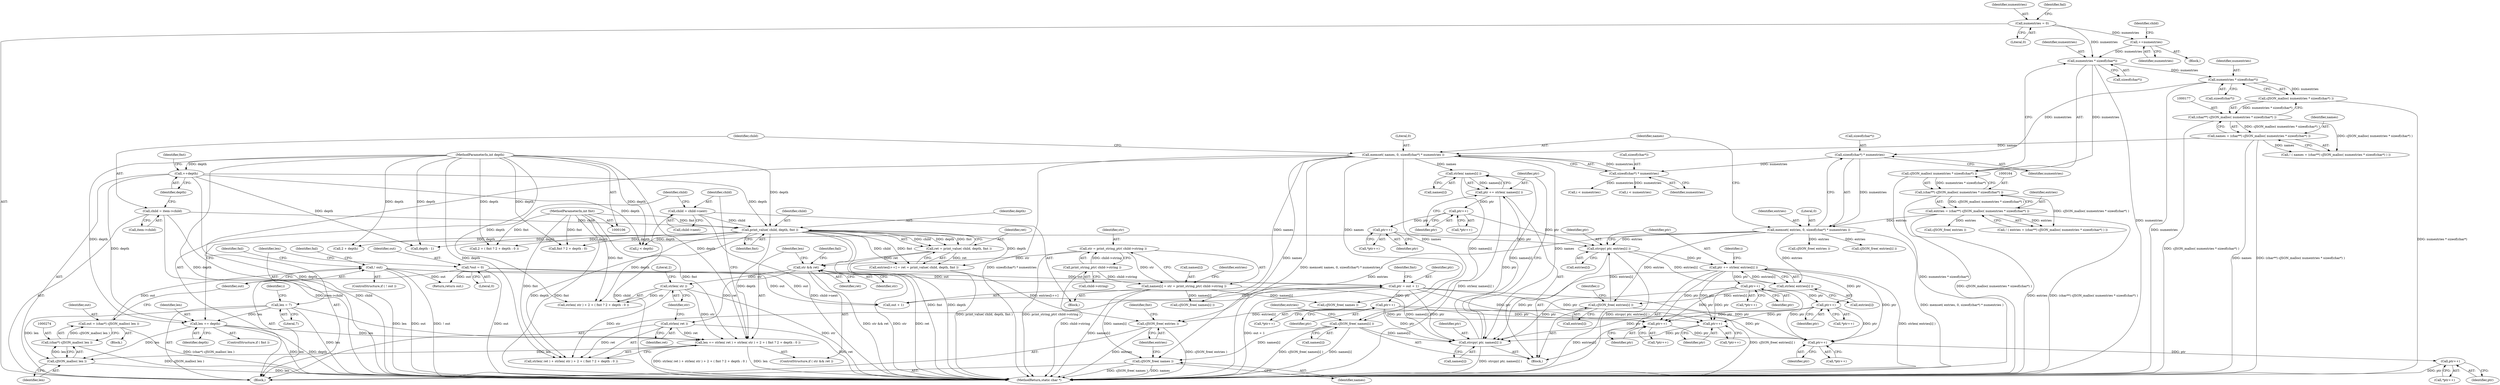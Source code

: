 digraph "1_iperf_91f2fa59e8ed80dfbf400add0164ee0e508e412a_42@API" {
"1000371" [label="(Call,strlen( names[i] ))"];
"1000364" [label="(Call,strcpy( ptr, names[i] ))"];
"1000406" [label="(Call,ptr++)"];
"1000392" [label="(Call,ptr += strlen( entries[i] ))"];
"1000394" [label="(Call,strlen( entries[i] ))"];
"1000387" [label="(Call,strcpy( ptr, entries[i] ))"];
"1000377" [label="(Call,ptr++)"];
"1000369" [label="(Call,ptr += strlen( names[i] ))"];
"1000371" [label="(Call,strlen( names[i] ))"];
"1000195" [label="(Call,memset( names, 0, sizeof(char*) * numentries ))"];
"1000174" [label="(Call,names = (char**) cJSON_malloc( numentries * sizeof(char*) ))"];
"1000176" [label="(Call,(char**) cJSON_malloc( numentries * sizeof(char*) ))"];
"1000178" [label="(Call,cJSON_malloc( numentries * sizeof(char*) ))"];
"1000179" [label="(Call,numentries * sizeof(char*))"];
"1000166" [label="(Call,numentries * sizeof(char*))"];
"1000152" [label="(Call,++numentries)"];
"1000142" [label="(Call,numentries = 0)"];
"1000198" [label="(Call,sizeof(char*) * numentries)"];
"1000191" [label="(Call,sizeof(char*) * numentries)"];
"1000384" [label="(Call,ptr++)"];
"1000188" [label="(Call,memset( entries, 0, sizeof(char*) * numentries ))"];
"1000161" [label="(Call,entries = (char**) cJSON_malloc( numentries * sizeof(char*) ))"];
"1000163" [label="(Call,(char**) cJSON_malloc( numentries * sizeof(char*) ))"];
"1000165" [label="(Call,cJSON_malloc( numentries * sizeof(char*) ))"];
"1000424" [label="(Call,cJSON_free( entries[i] ))"];
"1000361" [label="(Call,ptr++)"];
"1000322" [label="(Call,ptr = out + 1)"];
"1000120" [label="(Call,*out = 0)"];
"1000278" [label="(Call,! out)"];
"1000271" [label="(Call,out = (char*) cJSON_malloc( len ))"];
"1000273" [label="(Call,(char*) cJSON_malloc( len ))"];
"1000275" [label="(Call,cJSON_malloc( len ))"];
"1000211" [label="(Call,len += depth)"];
"1000207" [label="(Call,++depth)"];
"1000108" [label="(MethodParameterIn,int depth)"];
"1000127" [label="(Call,len = 7)"];
"1000242" [label="(Call,len += strlen( ret ) + strlen( str ) + 2 + ( fmt ? 2 + depth : 0 ))"];
"1000245" [label="(Call,strlen( ret ))"];
"1000239" [label="(Call,str && ret)"];
"1000221" [label="(Call,str = print_string_ptr( child->string ))"];
"1000223" [label="(Call,print_string_ptr( child->string ))"];
"1000232" [label="(Call,ret = print_value( child, depth, fmt ))"];
"1000234" [label="(Call,print_value( child, depth, fmt ))"];
"1000202" [label="(Call,child = item->child)"];
"1000262" [label="(Call,child = child->next)"];
"1000109" [label="(MethodParameterIn,int fmt)"];
"1000248" [label="(Call,strlen( str ))"];
"1000331" [label="(Call,ptr++)"];
"1000413" [label="(Call,ptr++)"];
"1000217" [label="(Call,names[i] = str = print_string_ptr( child->string ))"];
"1000420" [label="(Call,cJSON_free( names[i] ))"];
"1000428" [label="(Call,cJSON_free( names ))"];
"1000447" [label="(Call,ptr++)"];
"1000452" [label="(Call,ptr++)"];
"1000457" [label="(Call,ptr++)"];
"1000430" [label="(Call,cJSON_free( entries ))"];
"1000242" [label="(Call,len += strlen( ret ) + strlen( str ) + 2 + ( fmt ? 2 + depth : 0 ))"];
"1000385" [label="(Identifier,ptr)"];
"1000243" [label="(Identifier,len)"];
"1000128" [label="(Identifier,len)"];
"1000462" [label="(MethodReturn,static char *)"];
"1000151" [label="(Block,)"];
"1000314" [label="(Call,cJSON_free( entries ))"];
"1000362" [label="(Identifier,ptr)"];
"1000273" [label="(Call,(char*) cJSON_malloc( len ))"];
"1000232" [label="(Call,ret = print_value( child, depth, fmt ))"];
"1000212" [label="(Identifier,len)"];
"1000270" [label="(Block,)"];
"1000277" [label="(ControlStructure,if ( ! out ))"];
"1000213" [label="(Identifier,depth)"];
"1000181" [label="(Call,sizeof(char*))"];
"1000210" [label="(Identifier,fmt)"];
"1000290" [label="(Call,i < numentries)"];
"1000271" [label="(Call,out = (char*) cJSON_malloc( len ))"];
"1000346" [label="(Identifier,i)"];
"1000460" [label="(Return,return out;)"];
"1000211" [label="(Call,len += depth)"];
"1000217" [label="(Call,names[i] = str = print_string_ptr( child->string ))"];
"1000178" [label="(Call,cJSON_malloc( numentries * sizeof(char*) ))"];
"1000240" [label="(Identifier,str)"];
"1000162" [label="(Identifier,entries)"];
"1000275" [label="(Call,cJSON_malloc( len ))"];
"1000233" [label="(Identifier,ret)"];
"1000241" [label="(Identifier,ret)"];
"1000426" [label="(Identifier,entries)"];
"1000195" [label="(Call,memset( names, 0, sizeof(char*) * numentries ))"];
"1000179" [label="(Call,numentries * sizeof(char*))"];
"1000176" [label="(Call,(char**) cJSON_malloc( numentries * sizeof(char*) ))"];
"1000132" [label="(Identifier,i)"];
"1000447" [label="(Call,ptr++)"];
"1000209" [label="(ControlStructure,if ( fmt ))"];
"1000234" [label="(Call,print_value( child, depth, fmt ))"];
"1000431" [label="(Identifier,entries)"];
"1000395" [label="(Call,entries[i])"];
"1000328" [label="(Identifier,fmt)"];
"1000236" [label="(Identifier,depth)"];
"1000456" [label="(Call,*ptr++)"];
"1000227" [label="(Call,entries[i++] = ret = print_value( child, depth, fmt ))"];
"1000144" [label="(Literal,0)"];
"1000247" [label="(Call,strlen( str ) + 2 + ( fmt ? 2 + depth : 0 ))"];
"1000446" [label="(Call,*ptr++)"];
"1000143" [label="(Identifier,numentries)"];
"1000331" [label="(Call,ptr++)"];
"1000371" [label="(Call,strlen( names[i] ))"];
"1000167" [label="(Identifier,numentries)"];
"1000215" [label="(Identifier,child)"];
"1000252" [label="(Call,fmt ? 2 + depth : 0)"];
"1000248" [label="(Call,strlen( str ))"];
"1000109" [label="(MethodParameterIn,int fmt)"];
"1000458" [label="(Identifier,ptr)"];
"1000414" [label="(Identifier,ptr)"];
"1000323" [label="(Identifier,ptr)"];
"1000189" [label="(Identifier,entries)"];
"1000251" [label="(Literal,2)"];
"1000453" [label="(Identifier,ptr)"];
"1000120" [label="(Call,*out = 0)"];
"1000161" [label="(Call,entries = (char**) cJSON_malloc( numentries * sizeof(char*) ))"];
"1000406" [label="(Call,ptr++)"];
"1000142" [label="(Call,numentries = 0)"];
"1000457" [label="(Call,ptr++)"];
"1000160" [label="(Call,! ( entries = (char**) cJSON_malloc( numentries * sizeof(char*) ) ))"];
"1000308" [label="(Call,cJSON_free( entries[i] ))"];
"1000216" [label="(Block,)"];
"1000264" [label="(Call,child->next)"];
"1000452" [label="(Call,ptr++)"];
"1000245" [label="(Call,strlen( ret ))"];
"1000433" [label="(Identifier,fmt)"];
"1000168" [label="(Call,sizeof(char*))"];
"1000451" [label="(Call,*ptr++)"];
"1000407" [label="(Identifier,ptr)"];
"1000428" [label="(Call,cJSON_free( names ))"];
"1000400" [label="(Identifier,i)"];
"1000244" [label="(Call,strlen( ret ) + strlen( str ) + 2 + ( fmt ? 2 + depth : 0 ))"];
"1000383" [label="(Call,*ptr++)"];
"1000272" [label="(Identifier,out)"];
"1000365" [label="(Identifier,ptr)"];
"1000263" [label="(Identifier,child)"];
"1000192" [label="(Call,sizeof(char*))"];
"1000260" [label="(Identifier,fail)"];
"1000361" [label="(Call,ptr++)"];
"1000405" [label="(Call,*ptr++)"];
"1000378" [label="(Identifier,ptr)"];
"1000425" [label="(Call,entries[i])"];
"1000279" [label="(Identifier,out)"];
"1000387" [label="(Call,strcpy( ptr, entries[i] ))"];
"1000175" [label="(Identifier,names)"];
"1000370" [label="(Identifier,ptr)"];
"1000250" [label="(Call,2 + ( fmt ? 2 + depth : 0 ))"];
"1000224" [label="(Call,child->string)"];
"1000330" [label="(Call,*ptr++)"];
"1000122" [label="(Literal,0)"];
"1000281" [label="(Identifier,fail)"];
"1000360" [label="(Call,*ptr++)"];
"1000372" [label="(Call,names[i])"];
"1000249" [label="(Identifier,str)"];
"1000222" [label="(Identifier,str)"];
"1000448" [label="(Identifier,ptr)"];
"1000155" [label="(Identifier,child)"];
"1000204" [label="(Call,item->child)"];
"1000110" [label="(Block,)"];
"1000190" [label="(Literal,0)"];
"1000147" [label="(Identifier,fail)"];
"1000108" [label="(MethodParameterIn,int depth)"];
"1000354" [label="(Call,j < depth)"];
"1000393" [label="(Identifier,ptr)"];
"1000376" [label="(Call,*ptr++)"];
"1000300" [label="(Call,cJSON_free( names[i] ))"];
"1000153" [label="(Identifier,numentries)"];
"1000127" [label="(Call,len = 7)"];
"1000421" [label="(Call,names[i])"];
"1000347" [label="(Block,)"];
"1000174" [label="(Call,names = (char**) cJSON_malloc( numentries * sizeof(char*) ))"];
"1000420" [label="(Call,cJSON_free( names[i] ))"];
"1000152" [label="(Call,++numentries)"];
"1000276" [label="(Identifier,len)"];
"1000394" [label="(Call,strlen( entries[i] ))"];
"1000208" [label="(Identifier,depth)"];
"1000262" [label="(Call,child = child->next)"];
"1000389" [label="(Call,entries[i])"];
"1000121" [label="(Identifier,out)"];
"1000384" [label="(Call,ptr++)"];
"1000342" [label="(Call,i < numentries)"];
"1000392" [label="(Call,ptr += strlen( entries[i] ))"];
"1000324" [label="(Call,out + 1)"];
"1000369" [label="(Call,ptr += strlen( names[i] ))"];
"1000364" [label="(Call,strcpy( ptr, names[i] ))"];
"1000254" [label="(Call,2 + depth)"];
"1000278" [label="(Call,! out)"];
"1000197" [label="(Literal,0)"];
"1000166" [label="(Call,numentries * sizeof(char*))"];
"1000388" [label="(Identifier,ptr)"];
"1000188" [label="(Call,memset( entries, 0, sizeof(char*) * numentries ))"];
"1000198" [label="(Call,sizeof(char*) * numentries)"];
"1000413" [label="(Call,ptr++)"];
"1000196" [label="(Identifier,names)"];
"1000221" [label="(Call,str = print_string_ptr( child->string ))"];
"1000246" [label="(Identifier,ret)"];
"1000191" [label="(Call,sizeof(char*) * numentries)"];
"1000424" [label="(Call,cJSON_free( entries[i] ))"];
"1000223" [label="(Call,print_string_ptr( child->string ))"];
"1000194" [label="(Identifier,numentries)"];
"1000332" [label="(Identifier,ptr)"];
"1000180" [label="(Identifier,numentries)"];
"1000284" [label="(Identifier,fail)"];
"1000165" [label="(Call,cJSON_malloc( numentries * sizeof(char*) ))"];
"1000184" [label="(Call,cJSON_free( entries ))"];
"1000203" [label="(Identifier,child)"];
"1000312" [label="(Call,cJSON_free( names ))"];
"1000129" [label="(Literal,7)"];
"1000237" [label="(Identifier,fmt)"];
"1000229" [label="(Identifier,entries)"];
"1000207" [label="(Call,++depth)"];
"1000377" [label="(Call,ptr++)"];
"1000429" [label="(Identifier,names)"];
"1000322" [label="(Call,ptr = out + 1)"];
"1000163" [label="(Call,(char**) cJSON_malloc( numentries * sizeof(char*) ))"];
"1000235" [label="(Identifier,child)"];
"1000202" [label="(Call,child = item->child)"];
"1000238" [label="(ControlStructure,if ( str && ret ))"];
"1000201" [label="(Identifier,numentries)"];
"1000430" [label="(Call,cJSON_free( entries ))"];
"1000412" [label="(Call,*ptr++)"];
"1000440" [label="(Call,depth - 1)"];
"1000173" [label="(Call,! ( names = (char**) cJSON_malloc( numentries * sizeof(char*) ) ))"];
"1000218" [label="(Call,names[i])"];
"1000199" [label="(Call,sizeof(char*))"];
"1000239" [label="(Call,str && ret)"];
"1000366" [label="(Call,names[i])"];
"1000371" -> "1000369"  [label="AST: "];
"1000371" -> "1000372"  [label="CFG: "];
"1000372" -> "1000371"  [label="AST: "];
"1000369" -> "1000371"  [label="CFG: "];
"1000371" -> "1000369"  [label="DDG: names[i]"];
"1000364" -> "1000371"  [label="DDG: names[i]"];
"1000195" -> "1000371"  [label="DDG: names"];
"1000371" -> "1000420"  [label="DDG: names[i]"];
"1000364" -> "1000347"  [label="AST: "];
"1000364" -> "1000366"  [label="CFG: "];
"1000365" -> "1000364"  [label="AST: "];
"1000366" -> "1000364"  [label="AST: "];
"1000370" -> "1000364"  [label="CFG: "];
"1000364" -> "1000462"  [label="DDG: strcpy( ptr, names[i] )"];
"1000406" -> "1000364"  [label="DDG: ptr"];
"1000361" -> "1000364"  [label="DDG: ptr"];
"1000322" -> "1000364"  [label="DDG: ptr"];
"1000331" -> "1000364"  [label="DDG: ptr"];
"1000413" -> "1000364"  [label="DDG: ptr"];
"1000392" -> "1000364"  [label="DDG: ptr"];
"1000217" -> "1000364"  [label="DDG: names[i]"];
"1000420" -> "1000364"  [label="DDG: names[i]"];
"1000195" -> "1000364"  [label="DDG: names"];
"1000364" -> "1000369"  [label="DDG: ptr"];
"1000406" -> "1000405"  [label="AST: "];
"1000406" -> "1000407"  [label="CFG: "];
"1000407" -> "1000406"  [label="AST: "];
"1000405" -> "1000406"  [label="CFG: "];
"1000406" -> "1000361"  [label="DDG: ptr"];
"1000392" -> "1000406"  [label="DDG: ptr"];
"1000406" -> "1000413"  [label="DDG: ptr"];
"1000406" -> "1000447"  [label="DDG: ptr"];
"1000406" -> "1000452"  [label="DDG: ptr"];
"1000392" -> "1000347"  [label="AST: "];
"1000392" -> "1000394"  [label="CFG: "];
"1000393" -> "1000392"  [label="AST: "];
"1000394" -> "1000392"  [label="AST: "];
"1000400" -> "1000392"  [label="CFG: "];
"1000392" -> "1000462"  [label="DDG: strlen( entries[i] )"];
"1000392" -> "1000361"  [label="DDG: ptr"];
"1000394" -> "1000392"  [label="DDG: entries[i]"];
"1000387" -> "1000392"  [label="DDG: ptr"];
"1000392" -> "1000413"  [label="DDG: ptr"];
"1000392" -> "1000447"  [label="DDG: ptr"];
"1000392" -> "1000452"  [label="DDG: ptr"];
"1000394" -> "1000395"  [label="CFG: "];
"1000395" -> "1000394"  [label="AST: "];
"1000387" -> "1000394"  [label="DDG: entries[i]"];
"1000188" -> "1000394"  [label="DDG: entries"];
"1000394" -> "1000424"  [label="DDG: entries[i]"];
"1000387" -> "1000347"  [label="AST: "];
"1000387" -> "1000389"  [label="CFG: "];
"1000388" -> "1000387"  [label="AST: "];
"1000389" -> "1000387"  [label="AST: "];
"1000393" -> "1000387"  [label="CFG: "];
"1000387" -> "1000462"  [label="DDG: strcpy( ptr, entries[i] )"];
"1000377" -> "1000387"  [label="DDG: ptr"];
"1000384" -> "1000387"  [label="DDG: ptr"];
"1000188" -> "1000387"  [label="DDG: entries"];
"1000424" -> "1000387"  [label="DDG: entries[i]"];
"1000377" -> "1000376"  [label="AST: "];
"1000377" -> "1000378"  [label="CFG: "];
"1000378" -> "1000377"  [label="AST: "];
"1000376" -> "1000377"  [label="CFG: "];
"1000369" -> "1000377"  [label="DDG: ptr"];
"1000377" -> "1000384"  [label="DDG: ptr"];
"1000369" -> "1000347"  [label="AST: "];
"1000370" -> "1000369"  [label="AST: "];
"1000378" -> "1000369"  [label="CFG: "];
"1000369" -> "1000462"  [label="DDG: strlen( names[i] )"];
"1000195" -> "1000110"  [label="AST: "];
"1000195" -> "1000198"  [label="CFG: "];
"1000196" -> "1000195"  [label="AST: "];
"1000197" -> "1000195"  [label="AST: "];
"1000198" -> "1000195"  [label="AST: "];
"1000203" -> "1000195"  [label="CFG: "];
"1000195" -> "1000462"  [label="DDG: memset( names, 0, sizeof(char*) * numentries )"];
"1000195" -> "1000462"  [label="DDG: sizeof(char*) * numentries"];
"1000174" -> "1000195"  [label="DDG: names"];
"1000198" -> "1000195"  [label="DDG: numentries"];
"1000195" -> "1000300"  [label="DDG: names"];
"1000195" -> "1000312"  [label="DDG: names"];
"1000195" -> "1000420"  [label="DDG: names"];
"1000195" -> "1000428"  [label="DDG: names"];
"1000174" -> "1000173"  [label="AST: "];
"1000174" -> "1000176"  [label="CFG: "];
"1000175" -> "1000174"  [label="AST: "];
"1000176" -> "1000174"  [label="AST: "];
"1000173" -> "1000174"  [label="CFG: "];
"1000174" -> "1000462"  [label="DDG: (char**) cJSON_malloc( numentries * sizeof(char*) )"];
"1000174" -> "1000462"  [label="DDG: names"];
"1000174" -> "1000173"  [label="DDG: names"];
"1000176" -> "1000174"  [label="DDG: cJSON_malloc( numentries * sizeof(char*) )"];
"1000176" -> "1000178"  [label="CFG: "];
"1000177" -> "1000176"  [label="AST: "];
"1000178" -> "1000176"  [label="AST: "];
"1000176" -> "1000462"  [label="DDG: cJSON_malloc( numentries * sizeof(char*) )"];
"1000176" -> "1000173"  [label="DDG: cJSON_malloc( numentries * sizeof(char*) )"];
"1000178" -> "1000176"  [label="DDG: numentries * sizeof(char*)"];
"1000178" -> "1000179"  [label="CFG: "];
"1000179" -> "1000178"  [label="AST: "];
"1000178" -> "1000462"  [label="DDG: numentries * sizeof(char*)"];
"1000179" -> "1000178"  [label="DDG: numentries"];
"1000179" -> "1000181"  [label="CFG: "];
"1000180" -> "1000179"  [label="AST: "];
"1000181" -> "1000179"  [label="AST: "];
"1000179" -> "1000462"  [label="DDG: numentries"];
"1000166" -> "1000179"  [label="DDG: numentries"];
"1000179" -> "1000191"  [label="DDG: numentries"];
"1000166" -> "1000165"  [label="AST: "];
"1000166" -> "1000168"  [label="CFG: "];
"1000167" -> "1000166"  [label="AST: "];
"1000168" -> "1000166"  [label="AST: "];
"1000165" -> "1000166"  [label="CFG: "];
"1000166" -> "1000462"  [label="DDG: numentries"];
"1000166" -> "1000165"  [label="DDG: numentries"];
"1000152" -> "1000166"  [label="DDG: numentries"];
"1000142" -> "1000166"  [label="DDG: numentries"];
"1000152" -> "1000151"  [label="AST: "];
"1000152" -> "1000153"  [label="CFG: "];
"1000153" -> "1000152"  [label="AST: "];
"1000155" -> "1000152"  [label="CFG: "];
"1000142" -> "1000152"  [label="DDG: numentries"];
"1000142" -> "1000110"  [label="AST: "];
"1000142" -> "1000144"  [label="CFG: "];
"1000143" -> "1000142"  [label="AST: "];
"1000144" -> "1000142"  [label="AST: "];
"1000147" -> "1000142"  [label="CFG: "];
"1000198" -> "1000201"  [label="CFG: "];
"1000199" -> "1000198"  [label="AST: "];
"1000201" -> "1000198"  [label="AST: "];
"1000191" -> "1000198"  [label="DDG: numentries"];
"1000198" -> "1000290"  [label="DDG: numentries"];
"1000198" -> "1000342"  [label="DDG: numentries"];
"1000191" -> "1000188"  [label="AST: "];
"1000191" -> "1000194"  [label="CFG: "];
"1000192" -> "1000191"  [label="AST: "];
"1000194" -> "1000191"  [label="AST: "];
"1000188" -> "1000191"  [label="CFG: "];
"1000191" -> "1000188"  [label="DDG: numentries"];
"1000384" -> "1000383"  [label="AST: "];
"1000384" -> "1000385"  [label="CFG: "];
"1000385" -> "1000384"  [label="AST: "];
"1000383" -> "1000384"  [label="CFG: "];
"1000188" -> "1000110"  [label="AST: "];
"1000189" -> "1000188"  [label="AST: "];
"1000190" -> "1000188"  [label="AST: "];
"1000196" -> "1000188"  [label="CFG: "];
"1000188" -> "1000462"  [label="DDG: memset( entries, 0, sizeof(char*) * numentries )"];
"1000161" -> "1000188"  [label="DDG: entries"];
"1000188" -> "1000308"  [label="DDG: entries"];
"1000188" -> "1000314"  [label="DDG: entries"];
"1000188" -> "1000424"  [label="DDG: entries"];
"1000188" -> "1000430"  [label="DDG: entries"];
"1000161" -> "1000160"  [label="AST: "];
"1000161" -> "1000163"  [label="CFG: "];
"1000162" -> "1000161"  [label="AST: "];
"1000163" -> "1000161"  [label="AST: "];
"1000160" -> "1000161"  [label="CFG: "];
"1000161" -> "1000462"  [label="DDG: (char**) cJSON_malloc( numentries * sizeof(char*) )"];
"1000161" -> "1000462"  [label="DDG: entries"];
"1000161" -> "1000160"  [label="DDG: entries"];
"1000163" -> "1000161"  [label="DDG: cJSON_malloc( numentries * sizeof(char*) )"];
"1000161" -> "1000184"  [label="DDG: entries"];
"1000163" -> "1000165"  [label="CFG: "];
"1000164" -> "1000163"  [label="AST: "];
"1000165" -> "1000163"  [label="AST: "];
"1000163" -> "1000462"  [label="DDG: cJSON_malloc( numentries * sizeof(char*) )"];
"1000163" -> "1000160"  [label="DDG: cJSON_malloc( numentries * sizeof(char*) )"];
"1000165" -> "1000163"  [label="DDG: numentries * sizeof(char*)"];
"1000165" -> "1000462"  [label="DDG: numentries * sizeof(char*)"];
"1000424" -> "1000347"  [label="AST: "];
"1000424" -> "1000425"  [label="CFG: "];
"1000425" -> "1000424"  [label="AST: "];
"1000346" -> "1000424"  [label="CFG: "];
"1000424" -> "1000462"  [label="DDG: entries[i]"];
"1000424" -> "1000462"  [label="DDG: cJSON_free( entries[i] )"];
"1000424" -> "1000430"  [label="DDG: entries[i]"];
"1000361" -> "1000360"  [label="AST: "];
"1000361" -> "1000362"  [label="CFG: "];
"1000362" -> "1000361"  [label="AST: "];
"1000360" -> "1000361"  [label="CFG: "];
"1000322" -> "1000361"  [label="DDG: ptr"];
"1000331" -> "1000361"  [label="DDG: ptr"];
"1000413" -> "1000361"  [label="DDG: ptr"];
"1000322" -> "1000110"  [label="AST: "];
"1000322" -> "1000324"  [label="CFG: "];
"1000323" -> "1000322"  [label="AST: "];
"1000324" -> "1000322"  [label="AST: "];
"1000328" -> "1000322"  [label="CFG: "];
"1000322" -> "1000462"  [label="DDG: out + 1"];
"1000120" -> "1000322"  [label="DDG: out"];
"1000278" -> "1000322"  [label="DDG: out"];
"1000322" -> "1000331"  [label="DDG: ptr"];
"1000322" -> "1000447"  [label="DDG: ptr"];
"1000322" -> "1000452"  [label="DDG: ptr"];
"1000120" -> "1000110"  [label="AST: "];
"1000120" -> "1000122"  [label="CFG: "];
"1000121" -> "1000120"  [label="AST: "];
"1000122" -> "1000120"  [label="AST: "];
"1000128" -> "1000120"  [label="CFG: "];
"1000120" -> "1000462"  [label="DDG: out"];
"1000120" -> "1000324"  [label="DDG: out"];
"1000120" -> "1000460"  [label="DDG: out"];
"1000278" -> "1000277"  [label="AST: "];
"1000278" -> "1000279"  [label="CFG: "];
"1000279" -> "1000278"  [label="AST: "];
"1000281" -> "1000278"  [label="CFG: "];
"1000284" -> "1000278"  [label="CFG: "];
"1000278" -> "1000462"  [label="DDG: ! out"];
"1000278" -> "1000462"  [label="DDG: out"];
"1000271" -> "1000278"  [label="DDG: out"];
"1000278" -> "1000324"  [label="DDG: out"];
"1000278" -> "1000460"  [label="DDG: out"];
"1000271" -> "1000270"  [label="AST: "];
"1000271" -> "1000273"  [label="CFG: "];
"1000272" -> "1000271"  [label="AST: "];
"1000273" -> "1000271"  [label="AST: "];
"1000279" -> "1000271"  [label="CFG: "];
"1000271" -> "1000462"  [label="DDG: (char*) cJSON_malloc( len )"];
"1000273" -> "1000271"  [label="DDG: cJSON_malloc( len )"];
"1000273" -> "1000275"  [label="CFG: "];
"1000274" -> "1000273"  [label="AST: "];
"1000275" -> "1000273"  [label="AST: "];
"1000273" -> "1000462"  [label="DDG: cJSON_malloc( len )"];
"1000275" -> "1000273"  [label="DDG: len"];
"1000275" -> "1000276"  [label="CFG: "];
"1000276" -> "1000275"  [label="AST: "];
"1000275" -> "1000462"  [label="DDG: len"];
"1000211" -> "1000275"  [label="DDG: len"];
"1000127" -> "1000275"  [label="DDG: len"];
"1000242" -> "1000275"  [label="DDG: len"];
"1000211" -> "1000209"  [label="AST: "];
"1000211" -> "1000213"  [label="CFG: "];
"1000212" -> "1000211"  [label="AST: "];
"1000213" -> "1000211"  [label="AST: "];
"1000215" -> "1000211"  [label="CFG: "];
"1000211" -> "1000462"  [label="DDG: len"];
"1000211" -> "1000462"  [label="DDG: depth"];
"1000207" -> "1000211"  [label="DDG: depth"];
"1000108" -> "1000211"  [label="DDG: depth"];
"1000127" -> "1000211"  [label="DDG: len"];
"1000211" -> "1000242"  [label="DDG: len"];
"1000207" -> "1000110"  [label="AST: "];
"1000207" -> "1000208"  [label="CFG: "];
"1000208" -> "1000207"  [label="AST: "];
"1000210" -> "1000207"  [label="CFG: "];
"1000207" -> "1000462"  [label="DDG: depth"];
"1000108" -> "1000207"  [label="DDG: depth"];
"1000207" -> "1000234"  [label="DDG: depth"];
"1000207" -> "1000354"  [label="DDG: depth"];
"1000207" -> "1000440"  [label="DDG: depth"];
"1000108" -> "1000106"  [label="AST: "];
"1000108" -> "1000462"  [label="DDG: depth"];
"1000108" -> "1000234"  [label="DDG: depth"];
"1000108" -> "1000242"  [label="DDG: depth"];
"1000108" -> "1000244"  [label="DDG: depth"];
"1000108" -> "1000247"  [label="DDG: depth"];
"1000108" -> "1000250"  [label="DDG: depth"];
"1000108" -> "1000252"  [label="DDG: depth"];
"1000108" -> "1000254"  [label="DDG: depth"];
"1000108" -> "1000354"  [label="DDG: depth"];
"1000108" -> "1000440"  [label="DDG: depth"];
"1000127" -> "1000110"  [label="AST: "];
"1000127" -> "1000129"  [label="CFG: "];
"1000128" -> "1000127"  [label="AST: "];
"1000129" -> "1000127"  [label="AST: "];
"1000132" -> "1000127"  [label="CFG: "];
"1000127" -> "1000462"  [label="DDG: len"];
"1000127" -> "1000242"  [label="DDG: len"];
"1000242" -> "1000238"  [label="AST: "];
"1000242" -> "1000244"  [label="CFG: "];
"1000243" -> "1000242"  [label="AST: "];
"1000244" -> "1000242"  [label="AST: "];
"1000263" -> "1000242"  [label="CFG: "];
"1000242" -> "1000462"  [label="DDG: strlen( ret ) + strlen( str ) + 2 + ( fmt ? 2 + depth : 0 )"];
"1000242" -> "1000462"  [label="DDG: len"];
"1000245" -> "1000242"  [label="DDG: ret"];
"1000248" -> "1000242"  [label="DDG: str"];
"1000109" -> "1000242"  [label="DDG: fmt"];
"1000234" -> "1000242"  [label="DDG: depth"];
"1000245" -> "1000244"  [label="AST: "];
"1000245" -> "1000246"  [label="CFG: "];
"1000246" -> "1000245"  [label="AST: "];
"1000249" -> "1000245"  [label="CFG: "];
"1000245" -> "1000462"  [label="DDG: ret"];
"1000245" -> "1000244"  [label="DDG: ret"];
"1000239" -> "1000245"  [label="DDG: ret"];
"1000239" -> "1000238"  [label="AST: "];
"1000239" -> "1000240"  [label="CFG: "];
"1000239" -> "1000241"  [label="CFG: "];
"1000240" -> "1000239"  [label="AST: "];
"1000241" -> "1000239"  [label="AST: "];
"1000243" -> "1000239"  [label="CFG: "];
"1000260" -> "1000239"  [label="CFG: "];
"1000239" -> "1000462"  [label="DDG: str && ret"];
"1000239" -> "1000462"  [label="DDG: str"];
"1000239" -> "1000462"  [label="DDG: ret"];
"1000221" -> "1000239"  [label="DDG: str"];
"1000232" -> "1000239"  [label="DDG: ret"];
"1000239" -> "1000248"  [label="DDG: str"];
"1000221" -> "1000217"  [label="AST: "];
"1000221" -> "1000223"  [label="CFG: "];
"1000222" -> "1000221"  [label="AST: "];
"1000223" -> "1000221"  [label="AST: "];
"1000217" -> "1000221"  [label="CFG: "];
"1000221" -> "1000462"  [label="DDG: print_string_ptr( child->string )"];
"1000221" -> "1000217"  [label="DDG: str"];
"1000223" -> "1000221"  [label="DDG: child->string"];
"1000223" -> "1000224"  [label="CFG: "];
"1000224" -> "1000223"  [label="AST: "];
"1000223" -> "1000462"  [label="DDG: child->string"];
"1000223" -> "1000217"  [label="DDG: child->string"];
"1000232" -> "1000227"  [label="AST: "];
"1000232" -> "1000234"  [label="CFG: "];
"1000233" -> "1000232"  [label="AST: "];
"1000234" -> "1000232"  [label="AST: "];
"1000227" -> "1000232"  [label="CFG: "];
"1000232" -> "1000462"  [label="DDG: print_value( child, depth, fmt )"];
"1000232" -> "1000227"  [label="DDG: ret"];
"1000234" -> "1000232"  [label="DDG: child"];
"1000234" -> "1000232"  [label="DDG: depth"];
"1000234" -> "1000232"  [label="DDG: fmt"];
"1000234" -> "1000237"  [label="CFG: "];
"1000235" -> "1000234"  [label="AST: "];
"1000236" -> "1000234"  [label="AST: "];
"1000237" -> "1000234"  [label="AST: "];
"1000234" -> "1000462"  [label="DDG: fmt"];
"1000234" -> "1000462"  [label="DDG: depth"];
"1000234" -> "1000227"  [label="DDG: child"];
"1000234" -> "1000227"  [label="DDG: depth"];
"1000234" -> "1000227"  [label="DDG: fmt"];
"1000202" -> "1000234"  [label="DDG: child"];
"1000262" -> "1000234"  [label="DDG: child"];
"1000109" -> "1000234"  [label="DDG: fmt"];
"1000234" -> "1000244"  [label="DDG: depth"];
"1000234" -> "1000247"  [label="DDG: depth"];
"1000234" -> "1000250"  [label="DDG: depth"];
"1000234" -> "1000252"  [label="DDG: depth"];
"1000234" -> "1000254"  [label="DDG: depth"];
"1000234" -> "1000354"  [label="DDG: depth"];
"1000234" -> "1000440"  [label="DDG: depth"];
"1000202" -> "1000110"  [label="AST: "];
"1000202" -> "1000204"  [label="CFG: "];
"1000203" -> "1000202"  [label="AST: "];
"1000204" -> "1000202"  [label="AST: "];
"1000208" -> "1000202"  [label="CFG: "];
"1000202" -> "1000462"  [label="DDG: child"];
"1000202" -> "1000462"  [label="DDG: item->child"];
"1000262" -> "1000216"  [label="AST: "];
"1000262" -> "1000264"  [label="CFG: "];
"1000263" -> "1000262"  [label="AST: "];
"1000264" -> "1000262"  [label="AST: "];
"1000215" -> "1000262"  [label="CFG: "];
"1000262" -> "1000462"  [label="DDG: child"];
"1000262" -> "1000462"  [label="DDG: child->next"];
"1000109" -> "1000106"  [label="AST: "];
"1000109" -> "1000462"  [label="DDG: fmt"];
"1000109" -> "1000244"  [label="DDG: fmt"];
"1000109" -> "1000247"  [label="DDG: fmt"];
"1000109" -> "1000250"  [label="DDG: fmt"];
"1000109" -> "1000252"  [label="DDG: fmt"];
"1000248" -> "1000247"  [label="AST: "];
"1000248" -> "1000249"  [label="CFG: "];
"1000249" -> "1000248"  [label="AST: "];
"1000251" -> "1000248"  [label="CFG: "];
"1000248" -> "1000462"  [label="DDG: str"];
"1000248" -> "1000244"  [label="DDG: str"];
"1000248" -> "1000247"  [label="DDG: str"];
"1000331" -> "1000330"  [label="AST: "];
"1000331" -> "1000332"  [label="CFG: "];
"1000332" -> "1000331"  [label="AST: "];
"1000330" -> "1000331"  [label="CFG: "];
"1000331" -> "1000447"  [label="DDG: ptr"];
"1000331" -> "1000452"  [label="DDG: ptr"];
"1000413" -> "1000412"  [label="AST: "];
"1000413" -> "1000414"  [label="CFG: "];
"1000414" -> "1000413"  [label="AST: "];
"1000412" -> "1000413"  [label="CFG: "];
"1000413" -> "1000447"  [label="DDG: ptr"];
"1000413" -> "1000452"  [label="DDG: ptr"];
"1000217" -> "1000216"  [label="AST: "];
"1000218" -> "1000217"  [label="AST: "];
"1000229" -> "1000217"  [label="CFG: "];
"1000217" -> "1000462"  [label="DDG: names[i]"];
"1000217" -> "1000300"  [label="DDG: names[i]"];
"1000217" -> "1000312"  [label="DDG: names[i]"];
"1000217" -> "1000428"  [label="DDG: names[i]"];
"1000420" -> "1000347"  [label="AST: "];
"1000420" -> "1000421"  [label="CFG: "];
"1000421" -> "1000420"  [label="AST: "];
"1000426" -> "1000420"  [label="CFG: "];
"1000420" -> "1000462"  [label="DDG: cJSON_free( names[i] )"];
"1000420" -> "1000462"  [label="DDG: names[i]"];
"1000420" -> "1000428"  [label="DDG: names[i]"];
"1000428" -> "1000110"  [label="AST: "];
"1000428" -> "1000429"  [label="CFG: "];
"1000429" -> "1000428"  [label="AST: "];
"1000431" -> "1000428"  [label="CFG: "];
"1000428" -> "1000462"  [label="DDG: cJSON_free( names )"];
"1000428" -> "1000462"  [label="DDG: names"];
"1000447" -> "1000446"  [label="AST: "];
"1000447" -> "1000448"  [label="CFG: "];
"1000448" -> "1000447"  [label="AST: "];
"1000446" -> "1000447"  [label="CFG: "];
"1000447" -> "1000452"  [label="DDG: ptr"];
"1000452" -> "1000451"  [label="AST: "];
"1000452" -> "1000453"  [label="CFG: "];
"1000453" -> "1000452"  [label="AST: "];
"1000451" -> "1000452"  [label="CFG: "];
"1000452" -> "1000457"  [label="DDG: ptr"];
"1000457" -> "1000456"  [label="AST: "];
"1000457" -> "1000458"  [label="CFG: "];
"1000458" -> "1000457"  [label="AST: "];
"1000456" -> "1000457"  [label="CFG: "];
"1000457" -> "1000462"  [label="DDG: ptr"];
"1000430" -> "1000110"  [label="AST: "];
"1000430" -> "1000431"  [label="CFG: "];
"1000431" -> "1000430"  [label="AST: "];
"1000433" -> "1000430"  [label="CFG: "];
"1000430" -> "1000462"  [label="DDG: entries"];
"1000430" -> "1000462"  [label="DDG: cJSON_free( entries )"];
"1000227" -> "1000430"  [label="DDG: entries[i++]"];
}

